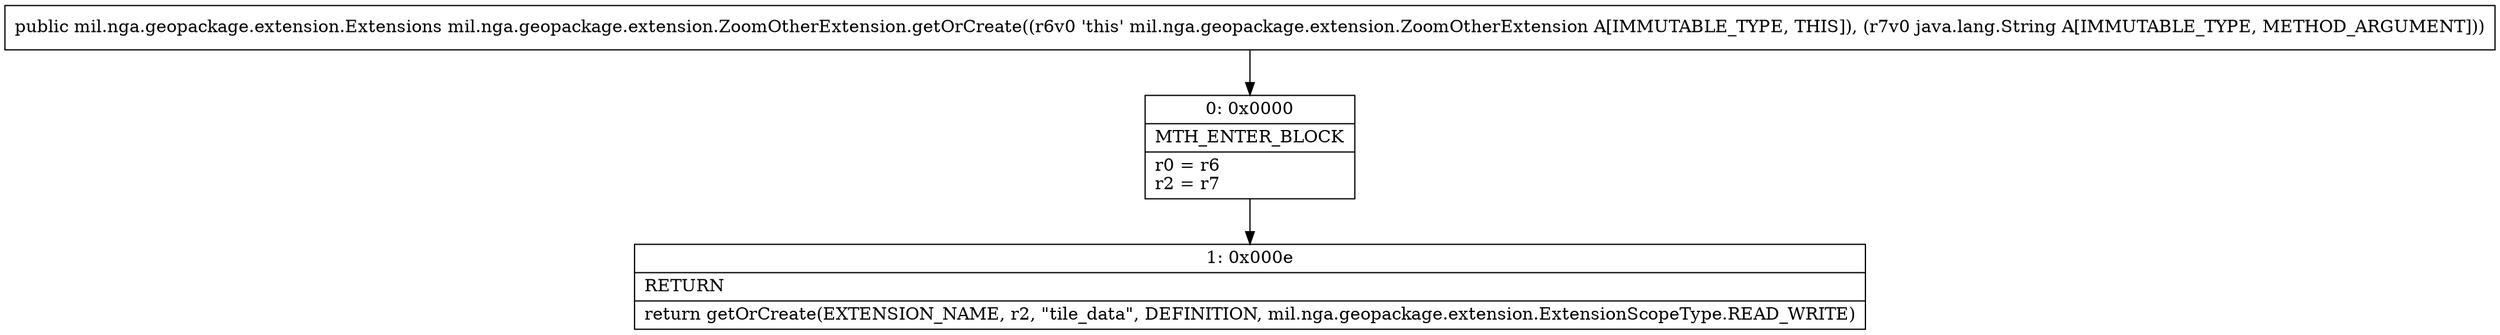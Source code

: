 digraph "CFG formil.nga.geopackage.extension.ZoomOtherExtension.getOrCreate(Ljava\/lang\/String;)Lmil\/nga\/geopackage\/extension\/Extensions;" {
Node_0 [shape=record,label="{0\:\ 0x0000|MTH_ENTER_BLOCK\l|r0 = r6\lr2 = r7\l}"];
Node_1 [shape=record,label="{1\:\ 0x000e|RETURN\l|return getOrCreate(EXTENSION_NAME, r2, \"tile_data\", DEFINITION, mil.nga.geopackage.extension.ExtensionScopeType.READ_WRITE)\l}"];
MethodNode[shape=record,label="{public mil.nga.geopackage.extension.Extensions mil.nga.geopackage.extension.ZoomOtherExtension.getOrCreate((r6v0 'this' mil.nga.geopackage.extension.ZoomOtherExtension A[IMMUTABLE_TYPE, THIS]), (r7v0 java.lang.String A[IMMUTABLE_TYPE, METHOD_ARGUMENT])) }"];
MethodNode -> Node_0;
Node_0 -> Node_1;
}

